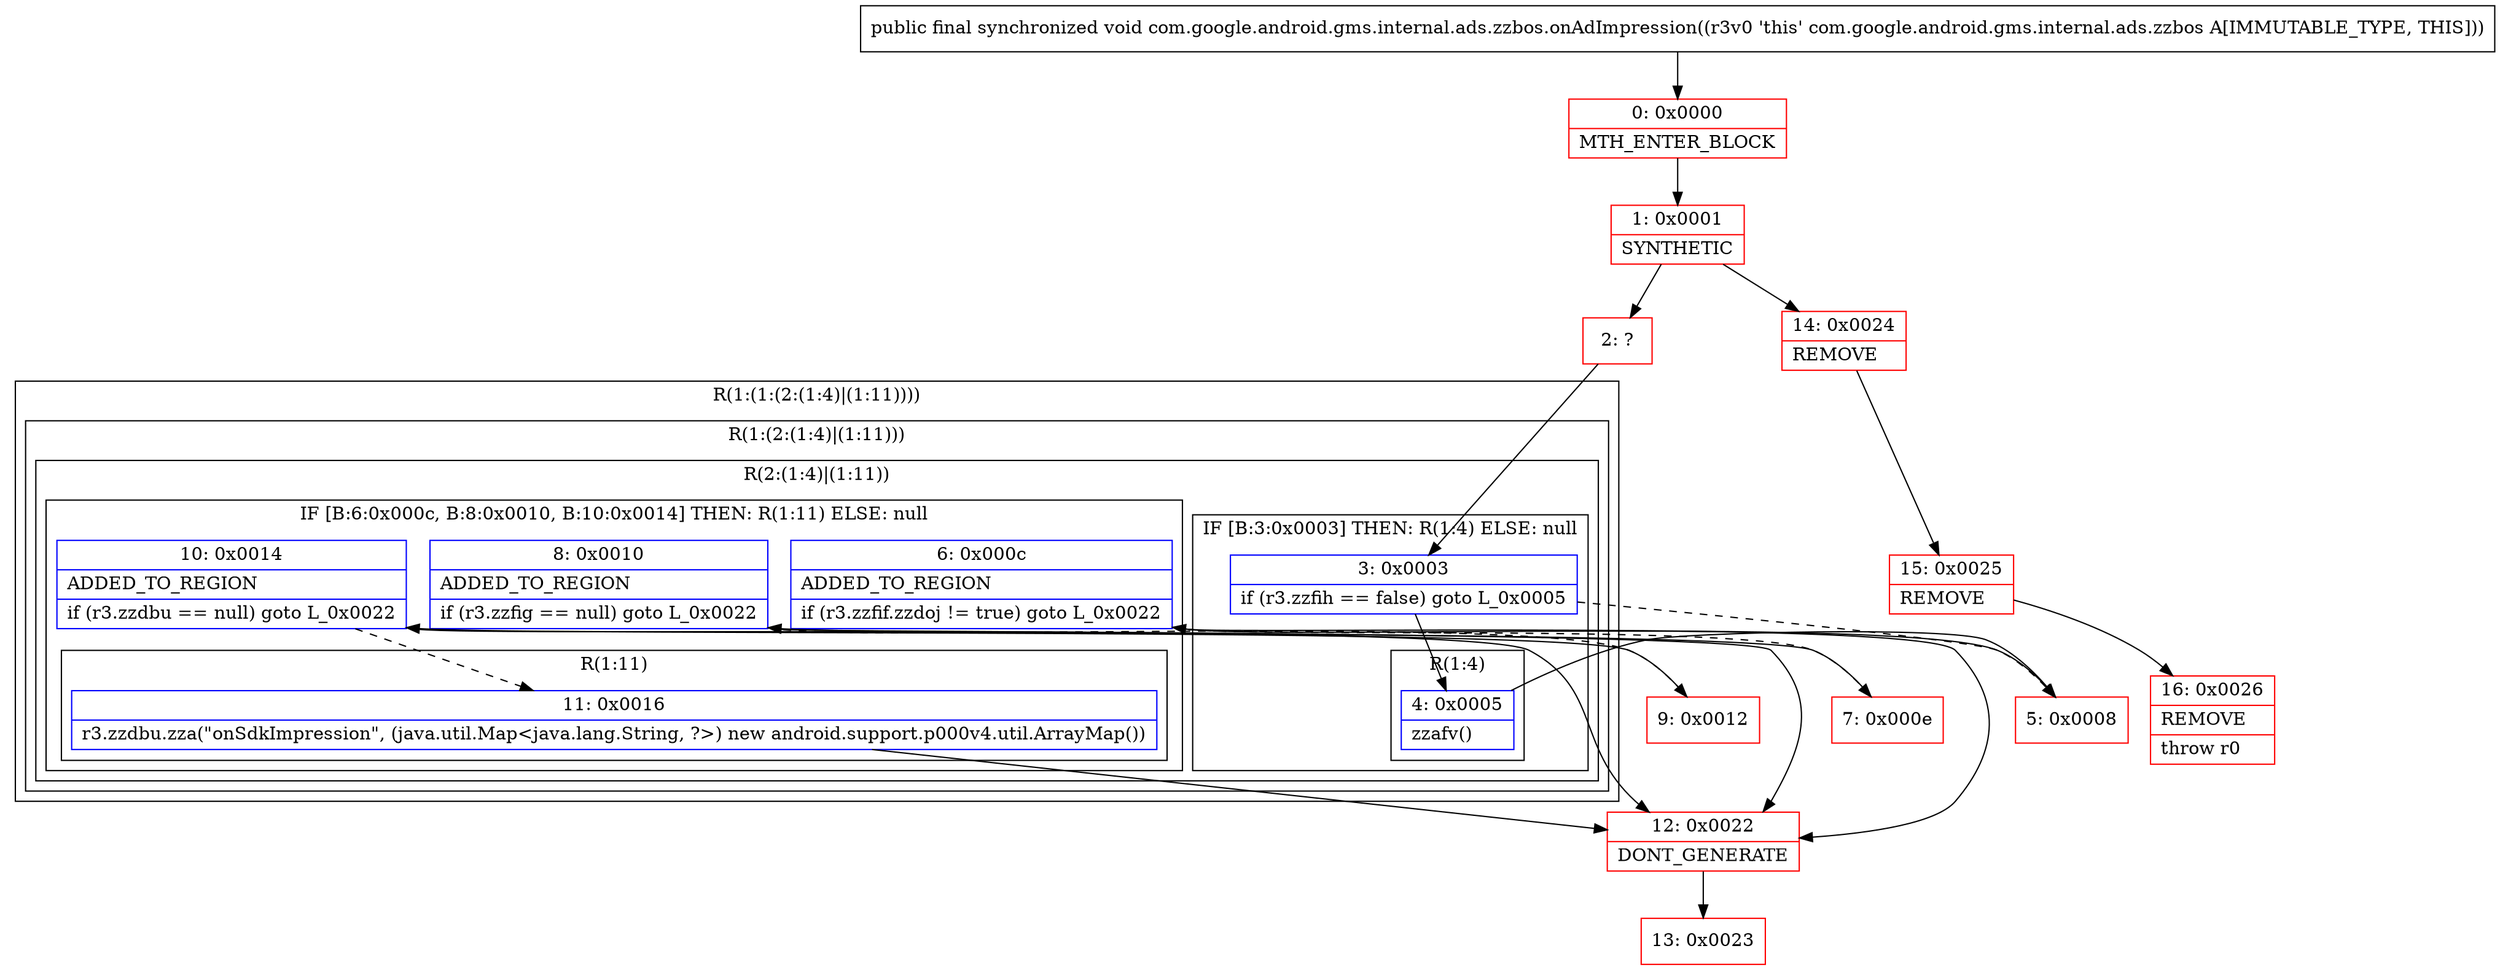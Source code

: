 digraph "CFG forcom.google.android.gms.internal.ads.zzbos.onAdImpression()V" {
subgraph cluster_Region_480982542 {
label = "R(1:(1:(2:(1:4)|(1:11))))";
node [shape=record,color=blue];
subgraph cluster_Region_2021462296 {
label = "R(1:(2:(1:4)|(1:11)))";
node [shape=record,color=blue];
subgraph cluster_Region_464042076 {
label = "R(2:(1:4)|(1:11))";
node [shape=record,color=blue];
subgraph cluster_IfRegion_1919382160 {
label = "IF [B:3:0x0003] THEN: R(1:4) ELSE: null";
node [shape=record,color=blue];
Node_3 [shape=record,label="{3\:\ 0x0003|if (r3.zzfih == false) goto L_0x0005\l}"];
subgraph cluster_Region_934883732 {
label = "R(1:4)";
node [shape=record,color=blue];
Node_4 [shape=record,label="{4\:\ 0x0005|zzafv()\l}"];
}
}
subgraph cluster_IfRegion_668734378 {
label = "IF [B:6:0x000c, B:8:0x0010, B:10:0x0014] THEN: R(1:11) ELSE: null";
node [shape=record,color=blue];
Node_6 [shape=record,label="{6\:\ 0x000c|ADDED_TO_REGION\l|if (r3.zzfif.zzdoj != true) goto L_0x0022\l}"];
Node_8 [shape=record,label="{8\:\ 0x0010|ADDED_TO_REGION\l|if (r3.zzfig == null) goto L_0x0022\l}"];
Node_10 [shape=record,label="{10\:\ 0x0014|ADDED_TO_REGION\l|if (r3.zzdbu == null) goto L_0x0022\l}"];
subgraph cluster_Region_2045261141 {
label = "R(1:11)";
node [shape=record,color=blue];
Node_11 [shape=record,label="{11\:\ 0x0016|r3.zzdbu.zza(\"onSdkImpression\", (java.util.Map\<java.lang.String, ?\>) new android.support.p000v4.util.ArrayMap())\l}"];
}
}
}
}
}
Node_0 [shape=record,color=red,label="{0\:\ 0x0000|MTH_ENTER_BLOCK\l}"];
Node_1 [shape=record,color=red,label="{1\:\ 0x0001|SYNTHETIC\l}"];
Node_2 [shape=record,color=red,label="{2\:\ ?}"];
Node_5 [shape=record,color=red,label="{5\:\ 0x0008}"];
Node_7 [shape=record,color=red,label="{7\:\ 0x000e}"];
Node_9 [shape=record,color=red,label="{9\:\ 0x0012}"];
Node_12 [shape=record,color=red,label="{12\:\ 0x0022|DONT_GENERATE\l}"];
Node_13 [shape=record,color=red,label="{13\:\ 0x0023}"];
Node_14 [shape=record,color=red,label="{14\:\ 0x0024|REMOVE\l}"];
Node_15 [shape=record,color=red,label="{15\:\ 0x0025|REMOVE\l}"];
Node_16 [shape=record,color=red,label="{16\:\ 0x0026|REMOVE\l|throw r0\l}"];
MethodNode[shape=record,label="{public final synchronized void com.google.android.gms.internal.ads.zzbos.onAdImpression((r3v0 'this' com.google.android.gms.internal.ads.zzbos A[IMMUTABLE_TYPE, THIS])) }"];
MethodNode -> Node_0;
Node_3 -> Node_4;
Node_3 -> Node_5[style=dashed];
Node_4 -> Node_5;
Node_6 -> Node_7[style=dashed];
Node_6 -> Node_12;
Node_8 -> Node_9[style=dashed];
Node_8 -> Node_12;
Node_10 -> Node_11[style=dashed];
Node_10 -> Node_12;
Node_11 -> Node_12;
Node_0 -> Node_1;
Node_1 -> Node_2;
Node_1 -> Node_14;
Node_2 -> Node_3;
Node_5 -> Node_6;
Node_7 -> Node_8;
Node_9 -> Node_10;
Node_12 -> Node_13;
Node_14 -> Node_15;
Node_15 -> Node_16;
}

